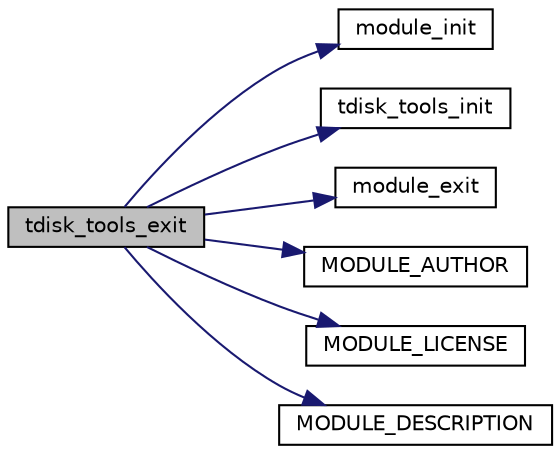 digraph "tdisk_tools_exit"
{
  edge [fontname="Helvetica",fontsize="10",labelfontname="Helvetica",labelfontsize="10"];
  node [fontname="Helvetica",fontsize="10",shape=record];
  rankdir="LR";
  Node1 [label="tdisk_tools_exit",height=0.2,width=0.4,color="black", fillcolor="grey75", style="filled", fontcolor="black"];
  Node1 -> Node2 [color="midnightblue",fontsize="10",style="solid",fontname="Helvetica"];
  Node2 [label="module_init",height=0.2,width=0.4,color="black", fillcolor="white", style="filled",URL="$tdisk__tools_8c.html#aa187590fa16f6eb6731665b23dcbd1ac"];
  Node1 -> Node3 [color="midnightblue",fontsize="10",style="solid",fontname="Helvetica"];
  Node3 [label="tdisk_tools_init",height=0.2,width=0.4,color="black", fillcolor="white", style="filled",URL="$tdisk__tools_8c.html#aa63c95dfb992c6e311efde93c52d25ed"];
  Node1 -> Node4 [color="midnightblue",fontsize="10",style="solid",fontname="Helvetica"];
  Node4 [label="module_exit",height=0.2,width=0.4,color="black", fillcolor="white", style="filled",URL="$tdisk__tools_8c.html#a513806851a8a466bdf21167aa9050909"];
  Node1 -> Node5 [color="midnightblue",fontsize="10",style="solid",fontname="Helvetica"];
  Node5 [label="MODULE_AUTHOR",height=0.2,width=0.4,color="black", fillcolor="white", style="filled",URL="$tdisk__tools_8c.html#a3bfedbd1b6427eb9e89aef58a6c9d705"];
  Node1 -> Node6 [color="midnightblue",fontsize="10",style="solid",fontname="Helvetica"];
  Node6 [label="MODULE_LICENSE",height=0.2,width=0.4,color="black", fillcolor="white", style="filled",URL="$tdisk__tools_8c.html#ad94b36675e7eb067ea3ce6ff9e244a44"];
  Node1 -> Node7 [color="midnightblue",fontsize="10",style="solid",fontname="Helvetica"];
  Node7 [label="MODULE_DESCRIPTION",height=0.2,width=0.4,color="black", fillcolor="white", style="filled",URL="$tdisk__tools_8c.html#a842eb036288e7981f360acd25bf11310"];
}
